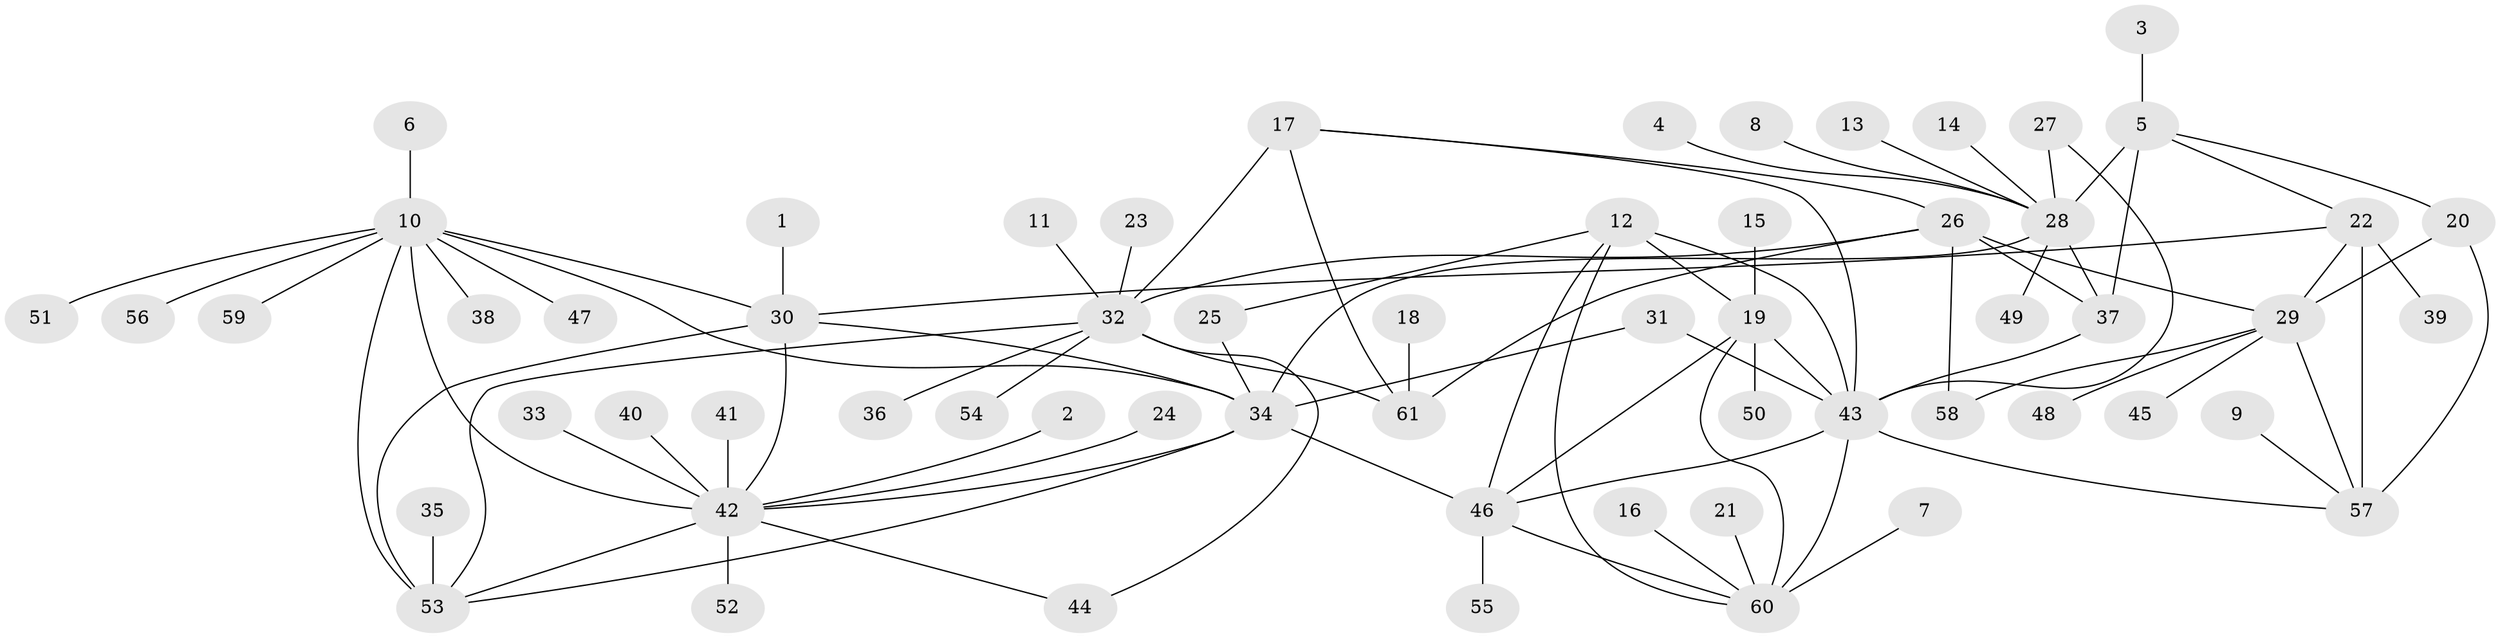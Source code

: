// original degree distribution, {9: 0.06557377049180328, 6: 0.040983606557377046, 7: 0.04918032786885246, 8: 0.03278688524590164, 12: 0.00819672131147541, 5: 0.00819672131147541, 13: 0.00819672131147541, 10: 0.01639344262295082, 14: 0.00819672131147541, 11: 0.00819672131147541, 1: 0.5737704918032787, 4: 0.02459016393442623, 2: 0.14754098360655737, 3: 0.00819672131147541}
// Generated by graph-tools (version 1.1) at 2025/02/03/09/25 03:02:34]
// undirected, 61 vertices, 90 edges
graph export_dot {
graph [start="1"]
  node [color=gray90,style=filled];
  1;
  2;
  3;
  4;
  5;
  6;
  7;
  8;
  9;
  10;
  11;
  12;
  13;
  14;
  15;
  16;
  17;
  18;
  19;
  20;
  21;
  22;
  23;
  24;
  25;
  26;
  27;
  28;
  29;
  30;
  31;
  32;
  33;
  34;
  35;
  36;
  37;
  38;
  39;
  40;
  41;
  42;
  43;
  44;
  45;
  46;
  47;
  48;
  49;
  50;
  51;
  52;
  53;
  54;
  55;
  56;
  57;
  58;
  59;
  60;
  61;
  1 -- 30 [weight=1.0];
  2 -- 42 [weight=1.0];
  3 -- 5 [weight=1.0];
  4 -- 28 [weight=1.0];
  5 -- 20 [weight=1.0];
  5 -- 22 [weight=1.0];
  5 -- 28 [weight=4.0];
  5 -- 37 [weight=4.0];
  6 -- 10 [weight=1.0];
  7 -- 60 [weight=1.0];
  8 -- 28 [weight=1.0];
  9 -- 57 [weight=1.0];
  10 -- 30 [weight=2.0];
  10 -- 34 [weight=2.0];
  10 -- 38 [weight=1.0];
  10 -- 42 [weight=2.0];
  10 -- 47 [weight=1.0];
  10 -- 51 [weight=1.0];
  10 -- 53 [weight=2.0];
  10 -- 56 [weight=1.0];
  10 -- 59 [weight=1.0];
  11 -- 32 [weight=1.0];
  12 -- 19 [weight=1.0];
  12 -- 25 [weight=1.0];
  12 -- 43 [weight=2.0];
  12 -- 46 [weight=1.0];
  12 -- 60 [weight=1.0];
  13 -- 28 [weight=1.0];
  14 -- 28 [weight=1.0];
  15 -- 19 [weight=1.0];
  16 -- 60 [weight=1.0];
  17 -- 26 [weight=2.0];
  17 -- 32 [weight=2.0];
  17 -- 43 [weight=3.0];
  17 -- 61 [weight=4.0];
  18 -- 61 [weight=1.0];
  19 -- 43 [weight=2.0];
  19 -- 46 [weight=1.0];
  19 -- 50 [weight=1.0];
  19 -- 60 [weight=1.0];
  20 -- 29 [weight=1.0];
  20 -- 57 [weight=1.0];
  21 -- 60 [weight=1.0];
  22 -- 29 [weight=2.0];
  22 -- 30 [weight=1.0];
  22 -- 39 [weight=1.0];
  22 -- 57 [weight=6.0];
  23 -- 32 [weight=1.0];
  24 -- 42 [weight=1.0];
  25 -- 34 [weight=1.0];
  26 -- 29 [weight=1.0];
  26 -- 32 [weight=1.0];
  26 -- 37 [weight=1.0];
  26 -- 58 [weight=1.0];
  26 -- 61 [weight=2.0];
  27 -- 28 [weight=1.0];
  27 -- 43 [weight=1.0];
  28 -- 34 [weight=1.0];
  28 -- 37 [weight=4.0];
  28 -- 49 [weight=1.0];
  29 -- 45 [weight=1.0];
  29 -- 48 [weight=1.0];
  29 -- 57 [weight=3.0];
  29 -- 58 [weight=1.0];
  30 -- 34 [weight=1.0];
  30 -- 42 [weight=1.0];
  30 -- 53 [weight=1.0];
  31 -- 34 [weight=1.0];
  31 -- 43 [weight=1.0];
  32 -- 36 [weight=1.0];
  32 -- 44 [weight=1.0];
  32 -- 53 [weight=1.0];
  32 -- 54 [weight=1.0];
  32 -- 61 [weight=2.0];
  33 -- 42 [weight=1.0];
  34 -- 42 [weight=1.0];
  34 -- 46 [weight=1.0];
  34 -- 53 [weight=1.0];
  35 -- 53 [weight=1.0];
  37 -- 43 [weight=1.0];
  40 -- 42 [weight=1.0];
  41 -- 42 [weight=1.0];
  42 -- 44 [weight=1.0];
  42 -- 52 [weight=1.0];
  42 -- 53 [weight=1.0];
  43 -- 46 [weight=2.0];
  43 -- 57 [weight=1.0];
  43 -- 60 [weight=2.0];
  46 -- 55 [weight=1.0];
  46 -- 60 [weight=1.0];
}
